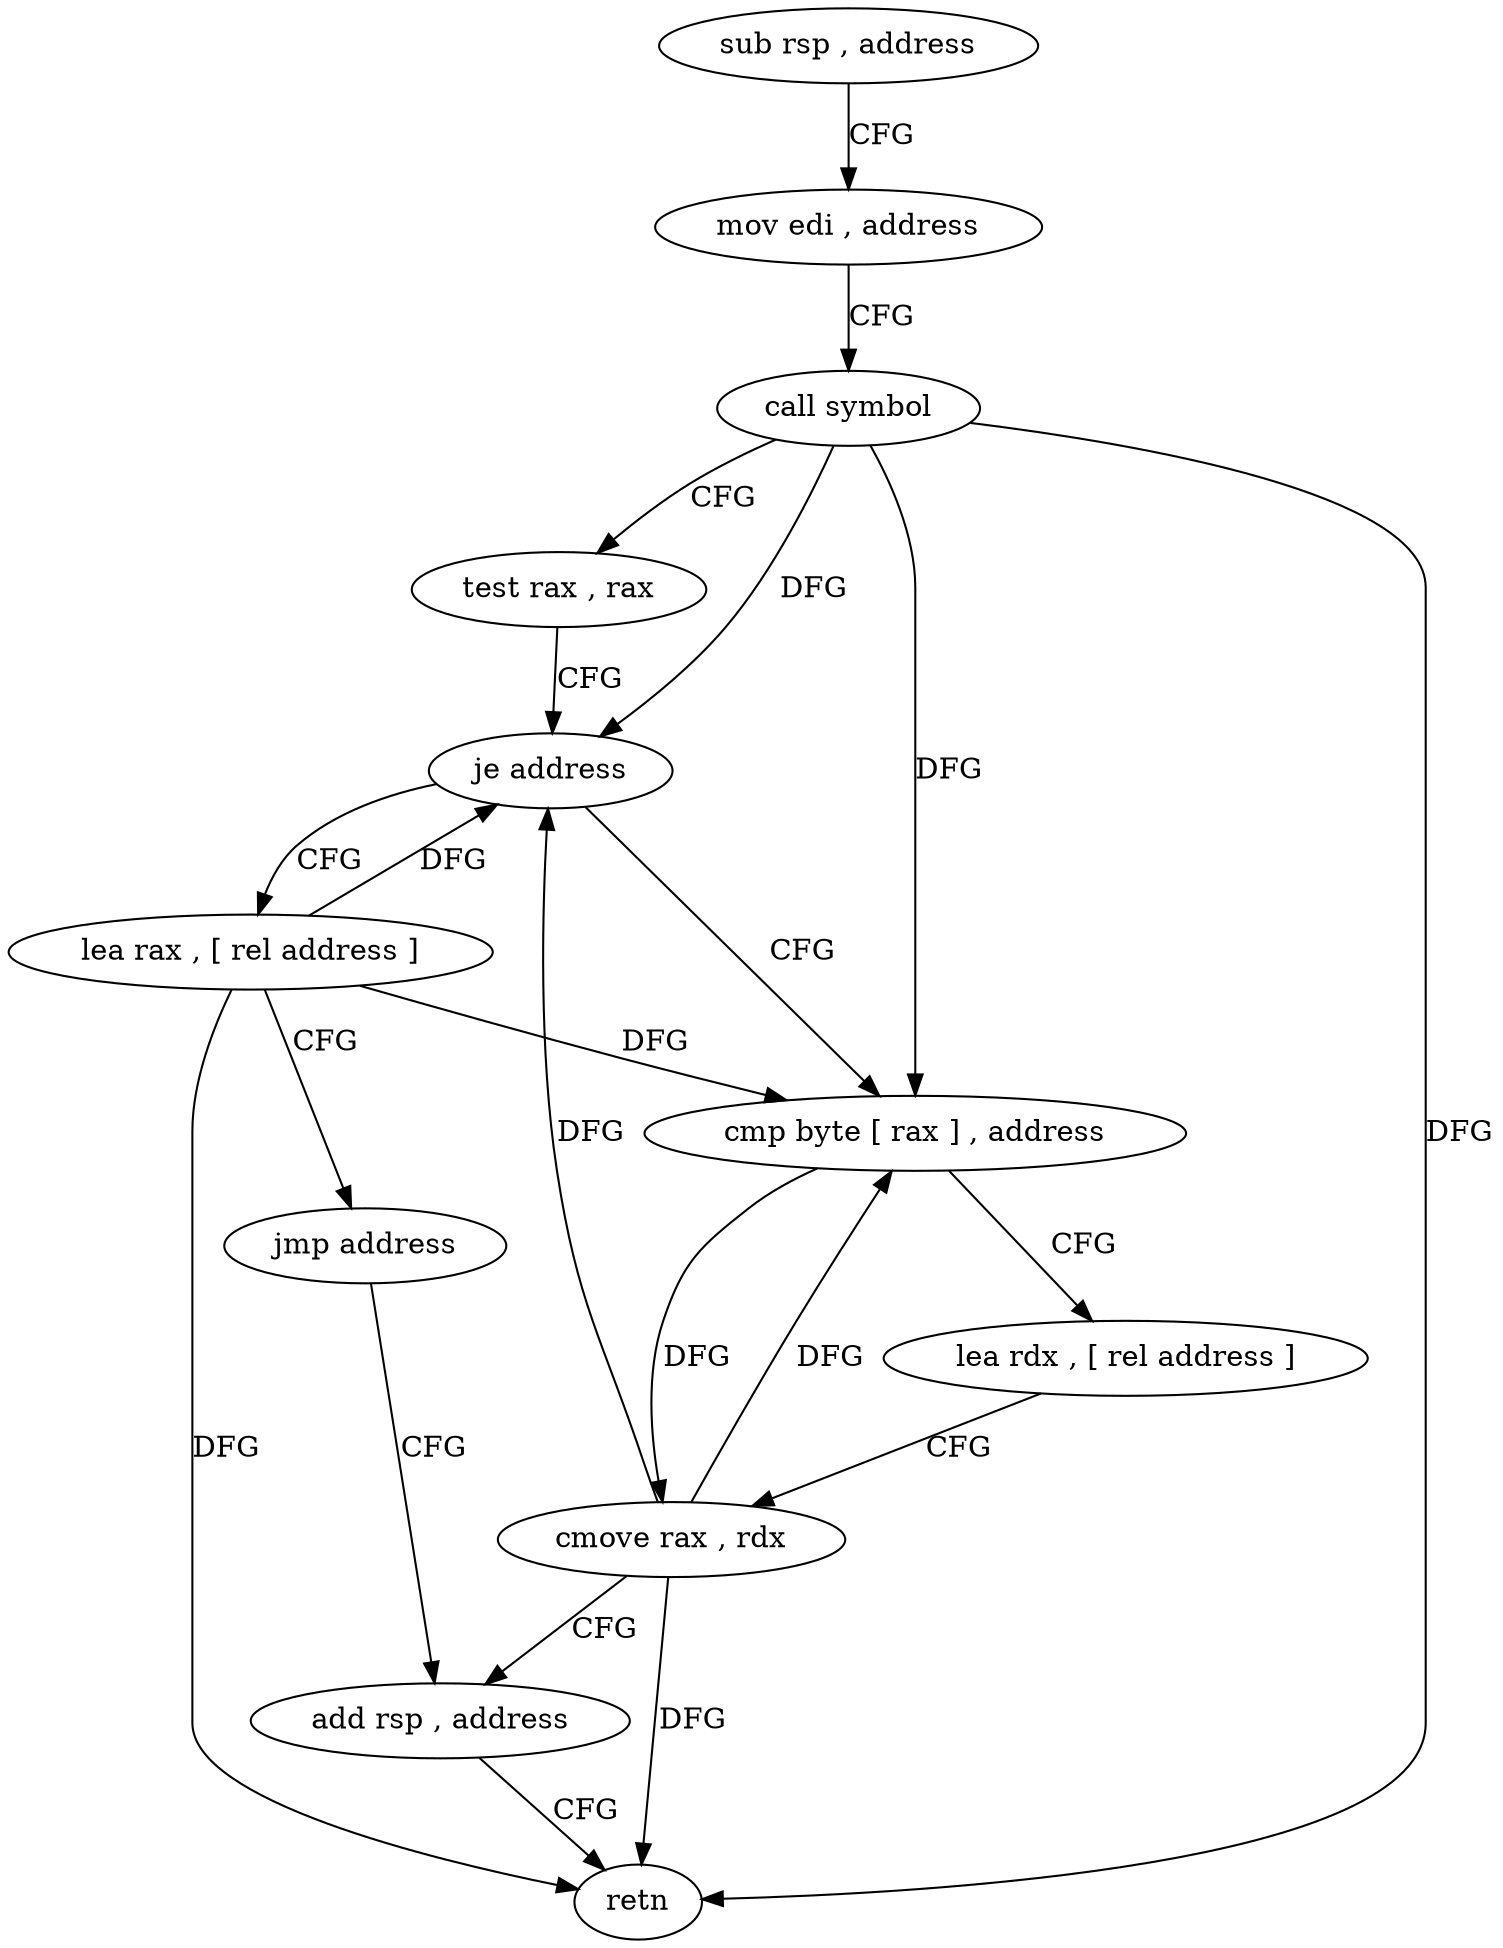 digraph "func" {
"183163" [label = "sub rsp , address" ]
"183167" [label = "mov edi , address" ]
"183172" [label = "call symbol" ]
"183177" [label = "test rax , rax" ]
"183180" [label = "je address" ]
"183201" [label = "lea rax , [ rel address ]" ]
"183182" [label = "cmp byte [ rax ] , address" ]
"183208" [label = "jmp address" ]
"183196" [label = "add rsp , address" ]
"183185" [label = "lea rdx , [ rel address ]" ]
"183192" [label = "cmove rax , rdx" ]
"183200" [label = "retn" ]
"183163" -> "183167" [ label = "CFG" ]
"183167" -> "183172" [ label = "CFG" ]
"183172" -> "183177" [ label = "CFG" ]
"183172" -> "183180" [ label = "DFG" ]
"183172" -> "183182" [ label = "DFG" ]
"183172" -> "183200" [ label = "DFG" ]
"183177" -> "183180" [ label = "CFG" ]
"183180" -> "183201" [ label = "CFG" ]
"183180" -> "183182" [ label = "CFG" ]
"183201" -> "183208" [ label = "CFG" ]
"183201" -> "183180" [ label = "DFG" ]
"183201" -> "183182" [ label = "DFG" ]
"183201" -> "183200" [ label = "DFG" ]
"183182" -> "183185" [ label = "CFG" ]
"183182" -> "183192" [ label = "DFG" ]
"183208" -> "183196" [ label = "CFG" ]
"183196" -> "183200" [ label = "CFG" ]
"183185" -> "183192" [ label = "CFG" ]
"183192" -> "183196" [ label = "CFG" ]
"183192" -> "183180" [ label = "DFG" ]
"183192" -> "183182" [ label = "DFG" ]
"183192" -> "183200" [ label = "DFG" ]
}
